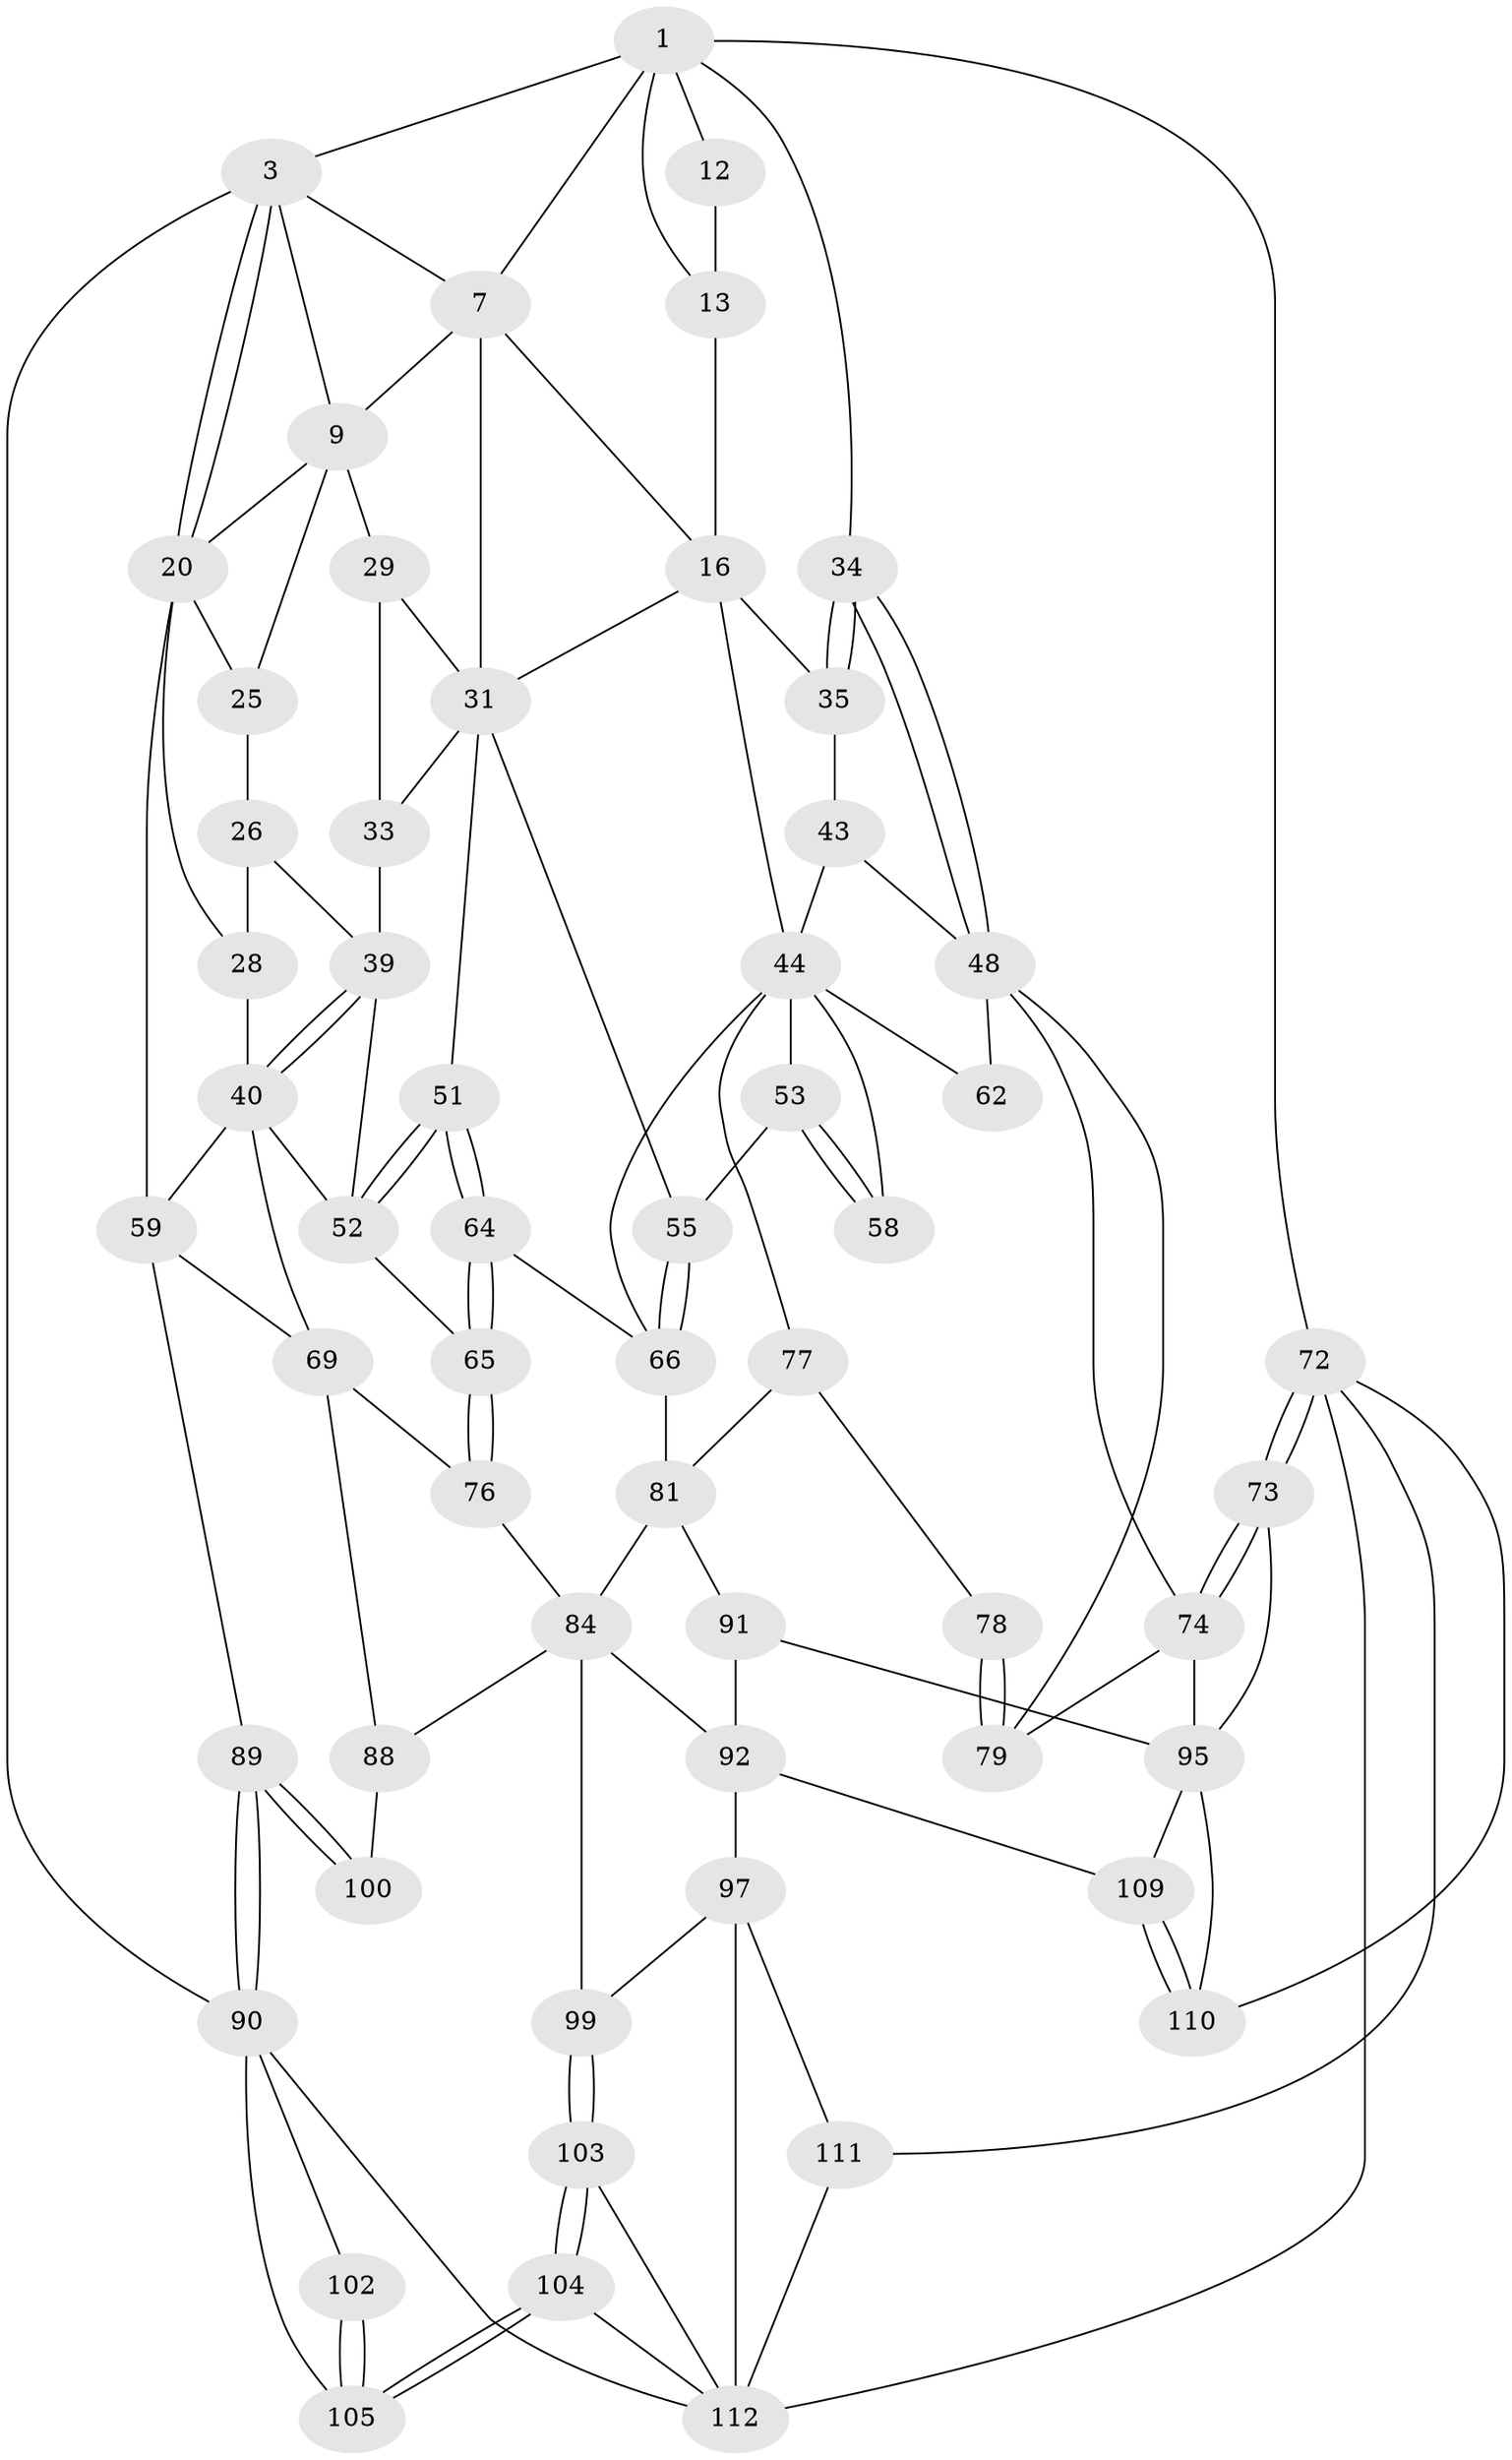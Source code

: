 // original degree distribution, {3: 0.042735042735042736, 6: 0.24786324786324787, 5: 0.48717948717948717, 4: 0.2222222222222222}
// Generated by graph-tools (version 1.1) at 2025/16/03/09/25 04:16:54]
// undirected, 58 vertices, 126 edges
graph export_dot {
graph [start="1"]
  node [color=gray90,style=filled];
  1 [pos="+0.6089993519611+0",super="+6+2"];
  3 [pos="+0+0",super="+4"];
  7 [pos="+0.6420309308287451+0.13069785753115765",super="+19+8"];
  9 [pos="+0.3228917596769175+0",super="+10"];
  12 [pos="+0.7363895501236606+0.0780513681866347"];
  13 [pos="+1+0",super="+15"];
  16 [pos="+0.822026812503396+0.18739538623537974",super="+36+17"];
  20 [pos="+0+0.06798514202861784",super="+21"];
  25 [pos="+0.2817507721602243+0.24395302942642724"];
  26 [pos="+0.27878663729604297+0.24477545560003866",super="+27"];
  28 [pos="+0.16069116804644995+0.20504905103117727",super="+37"];
  29 [pos="+0.4825069356879421+0.16809860717940556",super="+30"];
  31 [pos="+0.5044896176750756+0.1925387345467674",super="+32"];
  33 [pos="+0.3506967318048291+0.26936039725463534"];
  34 [pos="+1+0.14746031086043215"];
  35 [pos="+0.9502991388815034+0.23972636516204146",super="+42"];
  39 [pos="+0.19442585948301788+0.36645838242708395",super="+46"];
  40 [pos="+0.1501980264402457+0.40033817997439086",super="+41+61"];
  43 [pos="+0.8856204040265873+0.38300418184778273"];
  44 [pos="+0.8297934237296588+0.38933326052578443",super="+45+56"];
  48 [pos="+1+0.4595935176273213",super="+49+75"];
  51 [pos="+0.4296657517021062+0.4115150878662635"];
  52 [pos="+0.33377487901861336+0.42333411037699753",super="+60"];
  53 [pos="+0.6819777043756432+0.330711105163967",super="+54"];
  55 [pos="+0.4547072702265729+0.39668322234557535"];
  58 [pos="+0.6390206937103448+0.47712934638299087"];
  59 [pos="+0+0.45488481569688805",super="+71"];
  62 [pos="+0.9099043521253621+0.5325689392701829"];
  64 [pos="+0.3614340047277859+0.5683378143328366"];
  65 [pos="+0.35901941547488203+0.5697981123121181"];
  66 [pos="+0.4780837033404886+0.4865809045511267",super="+68+67"];
  69 [pos="+0.20315028334479115+0.572842903826542",super="+70"];
  72 [pos="+1+1",super="+113"];
  73 [pos="+1+1"];
  74 [pos="+1+0.8381298202783809",super="+94"];
  76 [pos="+0.3476676146436247+0.5810758197574135"];
  77 [pos="+0.7883813097815796+0.6409174364699388"];
  78 [pos="+0.8248647283184908+0.6490219019066118"];
  79 [pos="+0.891829066897011+0.5808137980503462",super="+80"];
  81 [pos="+0.5957917799161122+0.5970798756366406",super="+83+82"];
  84 [pos="+0.49497207915353586+0.7103362390783943",super="+85"];
  88 [pos="+0.2081606911187911+0.7466174944294731"];
  89 [pos="+0+0.6181296380645952"];
  90 [pos="+0+0.8214727501854331",super="+101"];
  91 [pos="+0.7091185482967831+0.7692474529572584"];
  92 [pos="+0.6651649472664726+0.786701508650118",super="+107+93"];
  95 [pos="+0.8288768977475631+0.8063925310485223",super="+96+106"];
  97 [pos="+0.5053002965428215+0.836312136764183",super="+108+98"];
  99 [pos="+0.2734727934673023+0.8760025019203639"];
  100 [pos="+0.10509679627510314+0.7585957015676242"];
  102 [pos="+0.08018866583633712+0.8062224268736659"];
  103 [pos="+0.2539082893141151+0.9273912657905653"];
  104 [pos="+0.21988792867898757+1"];
  105 [pos="+0.10822810418725703+0.9296545506321389"];
  109 [pos="+0.7503719115293509+1"];
  110 [pos="+0.7596163262726837+1"];
  111 [pos="+0.5696154588858212+0.9548799528869456",super="+114"];
  112 [pos="+0.48811561232816836+0.9411515431704987",super="+115"];
  1 -- 12;
  1 -- 7;
  1 -- 34;
  1 -- 3;
  1 -- 72;
  1 -- 13;
  3 -- 20;
  3 -- 20;
  3 -- 90;
  3 -- 9;
  3 -- 7;
  7 -- 31;
  7 -- 16;
  7 -- 9;
  9 -- 29 [weight=2];
  9 -- 25;
  9 -- 20;
  12 -- 13 [weight=2];
  13 -- 16;
  16 -- 35 [weight=2];
  16 -- 44;
  16 -- 31;
  20 -- 59;
  20 -- 28 [weight=2];
  20 -- 25;
  25 -- 26;
  26 -- 28;
  26 -- 39;
  28 -- 40;
  29 -- 31;
  29 -- 33;
  31 -- 33;
  31 -- 51;
  31 -- 55;
  33 -- 39;
  34 -- 35;
  34 -- 35;
  34 -- 48;
  34 -- 48;
  35 -- 43;
  39 -- 40;
  39 -- 40;
  39 -- 52;
  40 -- 59;
  40 -- 52;
  40 -- 69;
  43 -- 44;
  43 -- 48;
  44 -- 53;
  44 -- 66;
  44 -- 58;
  44 -- 77;
  44 -- 62;
  48 -- 62;
  48 -- 74;
  48 -- 79;
  51 -- 52;
  51 -- 52;
  51 -- 64;
  51 -- 64;
  52 -- 65;
  53 -- 58 [weight=2];
  53 -- 58;
  53 -- 55;
  55 -- 66;
  55 -- 66;
  59 -- 89;
  59 -- 69;
  64 -- 65;
  64 -- 65;
  64 -- 66;
  65 -- 76;
  65 -- 76;
  66 -- 81 [weight=2];
  69 -- 76;
  69 -- 88;
  72 -- 73;
  72 -- 73;
  72 -- 110;
  72 -- 111;
  72 -- 112;
  73 -- 74;
  73 -- 74;
  73 -- 95;
  74 -- 95;
  74 -- 79;
  76 -- 84;
  77 -- 78;
  77 -- 81;
  78 -- 79 [weight=2];
  78 -- 79;
  81 -- 91;
  81 -- 84;
  84 -- 88;
  84 -- 99;
  84 -- 92;
  88 -- 100;
  89 -- 90;
  89 -- 90;
  89 -- 100;
  89 -- 100;
  90 -- 112;
  90 -- 105;
  90 -- 102;
  91 -- 92;
  91 -- 95;
  92 -- 109;
  92 -- 97 [weight=2];
  95 -- 109;
  95 -- 110;
  97 -- 111;
  97 -- 112;
  97 -- 99;
  99 -- 103;
  99 -- 103;
  102 -- 105;
  102 -- 105;
  103 -- 104;
  103 -- 104;
  103 -- 112;
  104 -- 105;
  104 -- 105;
  104 -- 112;
  109 -- 110;
  109 -- 110;
  111 -- 112 [weight=2];
}
